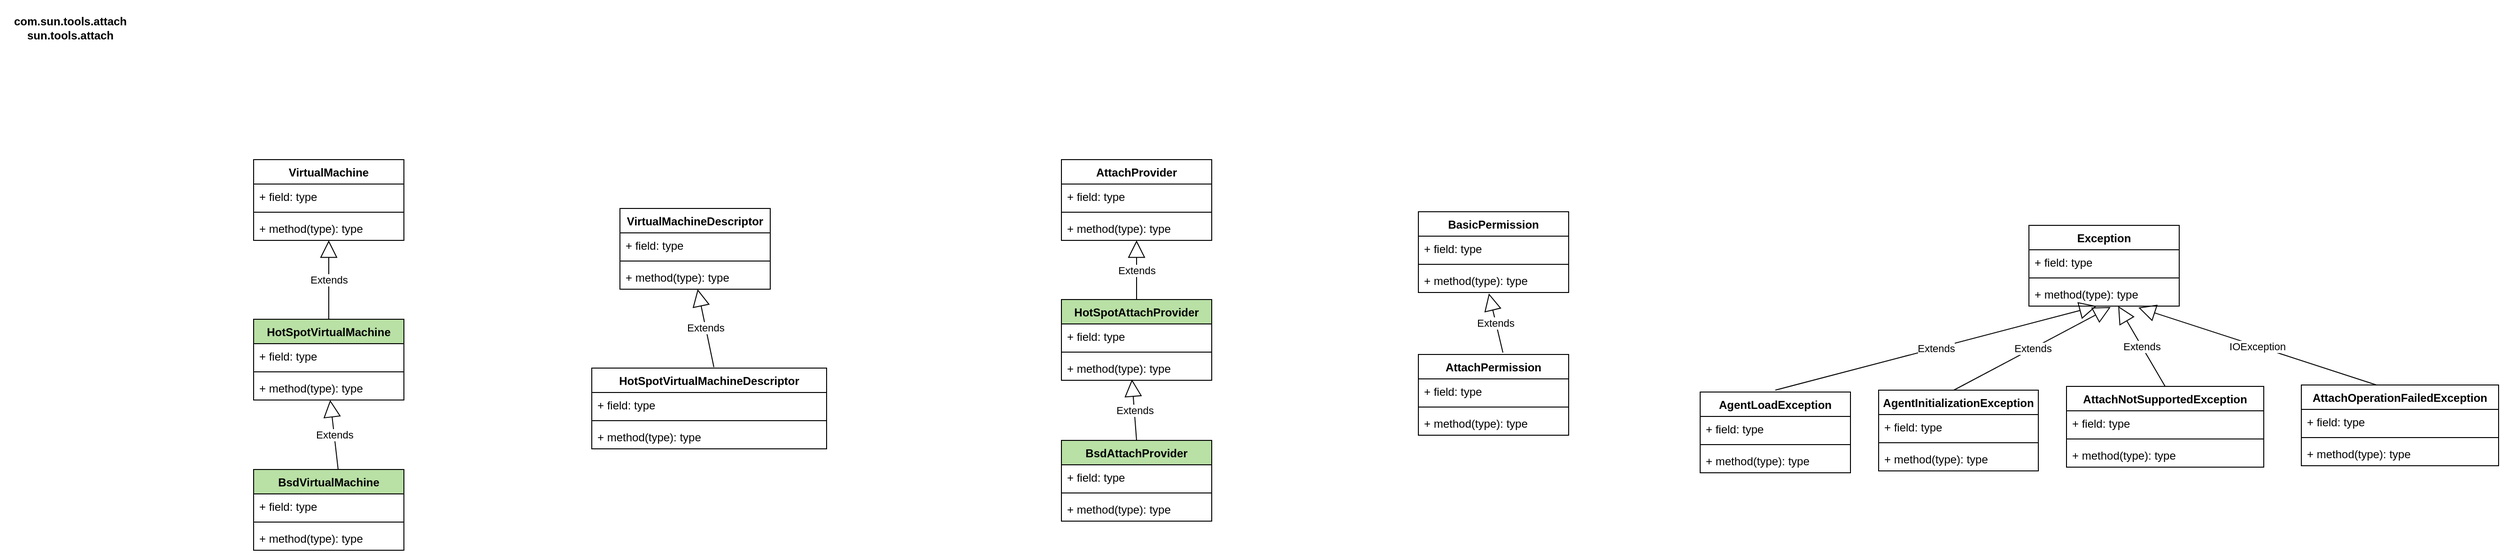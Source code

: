 <mxfile version="13.9.8" type="device"><diagram id="K5Nn2Y2xUsP7F31lJKbY" name="attach"><mxGraphModel dx="1694" dy="844" grid="1" gridSize="10" guides="1" tooltips="1" connect="1" arrows="1" fold="1" page="1" pageScale="1" pageWidth="33000" pageHeight="46810" math="0" shadow="0"><root><mxCell id="0"/><mxCell id="1" parent="0"/><mxCell id="NNiNs-ml22WPgrtMLb5p-1" value="VirtualMachine" style="swimlane;fontStyle=1;align=center;verticalAlign=top;childLayout=stackLayout;horizontal=1;startSize=26;horizontalStack=0;resizeParent=1;resizeParentMax=0;resizeLast=0;collapsible=1;marginBottom=0;" parent="1" vertex="1"><mxGeometry x="470" y="210" width="160" height="86" as="geometry"/></mxCell><mxCell id="NNiNs-ml22WPgrtMLb5p-2" value="+ field: type" style="text;strokeColor=none;fillColor=none;align=left;verticalAlign=top;spacingLeft=4;spacingRight=4;overflow=hidden;rotatable=0;points=[[0,0.5],[1,0.5]];portConstraint=eastwest;" parent="NNiNs-ml22WPgrtMLb5p-1" vertex="1"><mxGeometry y="26" width="160" height="26" as="geometry"/></mxCell><mxCell id="NNiNs-ml22WPgrtMLb5p-3" value="" style="line;strokeWidth=1;fillColor=none;align=left;verticalAlign=middle;spacingTop=-1;spacingLeft=3;spacingRight=3;rotatable=0;labelPosition=right;points=[];portConstraint=eastwest;" parent="NNiNs-ml22WPgrtMLb5p-1" vertex="1"><mxGeometry y="52" width="160" height="8" as="geometry"/></mxCell><mxCell id="NNiNs-ml22WPgrtMLb5p-4" value="+ method(type): type" style="text;strokeColor=none;fillColor=none;align=left;verticalAlign=top;spacingLeft=4;spacingRight=4;overflow=hidden;rotatable=0;points=[[0,0.5],[1,0.5]];portConstraint=eastwest;" parent="NNiNs-ml22WPgrtMLb5p-1" vertex="1"><mxGeometry y="60" width="160" height="26" as="geometry"/></mxCell><mxCell id="NNiNs-ml22WPgrtMLb5p-5" value="HotSpotVirtualMachine" style="swimlane;fontStyle=1;align=center;verticalAlign=top;childLayout=stackLayout;horizontal=1;startSize=26;horizontalStack=0;resizeParent=1;resizeParentMax=0;resizeLast=0;collapsible=1;marginBottom=0;fillColor=#B9E0A5;" parent="1" vertex="1"><mxGeometry x="470" y="380" width="160" height="86" as="geometry"/></mxCell><mxCell id="NNiNs-ml22WPgrtMLb5p-6" value="Extends" style="endArrow=block;endSize=16;endFill=0;html=1;entryX=0.5;entryY=1;entryDx=0;entryDy=0;entryPerimeter=0;" parent="NNiNs-ml22WPgrtMLb5p-5" target="NNiNs-ml22WPgrtMLb5p-4" edge="1"><mxGeometry width="160" relative="1" as="geometry"><mxPoint x="80" as="sourcePoint"/><mxPoint x="240" as="targetPoint"/></mxGeometry></mxCell><mxCell id="NNiNs-ml22WPgrtMLb5p-7" value="+ field: type" style="text;strokeColor=none;fillColor=none;align=left;verticalAlign=top;spacingLeft=4;spacingRight=4;overflow=hidden;rotatable=0;points=[[0,0.5],[1,0.5]];portConstraint=eastwest;" parent="NNiNs-ml22WPgrtMLb5p-5" vertex="1"><mxGeometry y="26" width="160" height="26" as="geometry"/></mxCell><mxCell id="NNiNs-ml22WPgrtMLb5p-8" value="" style="line;strokeWidth=1;fillColor=none;align=left;verticalAlign=middle;spacingTop=-1;spacingLeft=3;spacingRight=3;rotatable=0;labelPosition=right;points=[];portConstraint=eastwest;" parent="NNiNs-ml22WPgrtMLb5p-5" vertex="1"><mxGeometry y="52" width="160" height="8" as="geometry"/></mxCell><mxCell id="NNiNs-ml22WPgrtMLb5p-9" value="+ method(type): type" style="text;strokeColor=none;fillColor=none;align=left;verticalAlign=top;spacingLeft=4;spacingRight=4;overflow=hidden;rotatable=0;points=[[0,0.5],[1,0.5]];portConstraint=eastwest;" parent="NNiNs-ml22WPgrtMLb5p-5" vertex="1"><mxGeometry y="60" width="160" height="26" as="geometry"/></mxCell><mxCell id="NNiNs-ml22WPgrtMLb5p-10" value="BsdVirtualMachine" style="swimlane;fontStyle=1;align=center;verticalAlign=top;childLayout=stackLayout;horizontal=1;startSize=26;horizontalStack=0;resizeParent=1;resizeParentMax=0;resizeLast=0;collapsible=1;marginBottom=0;fillColor=#B9E0A5;" parent="1" vertex="1"><mxGeometry x="470" y="540" width="160" height="86" as="geometry"/></mxCell><mxCell id="NNiNs-ml22WPgrtMLb5p-11" value="Extends" style="endArrow=block;endSize=16;endFill=0;html=1;" parent="NNiNs-ml22WPgrtMLb5p-10" target="NNiNs-ml22WPgrtMLb5p-9" edge="1"><mxGeometry width="160" relative="1" as="geometry"><mxPoint x="90" as="sourcePoint"/><mxPoint x="250" as="targetPoint"/></mxGeometry></mxCell><mxCell id="NNiNs-ml22WPgrtMLb5p-12" value="+ field: type" style="text;strokeColor=none;fillColor=none;align=left;verticalAlign=top;spacingLeft=4;spacingRight=4;overflow=hidden;rotatable=0;points=[[0,0.5],[1,0.5]];portConstraint=eastwest;" parent="NNiNs-ml22WPgrtMLb5p-10" vertex="1"><mxGeometry y="26" width="160" height="26" as="geometry"/></mxCell><mxCell id="NNiNs-ml22WPgrtMLb5p-13" value="" style="line;strokeWidth=1;fillColor=none;align=left;verticalAlign=middle;spacingTop=-1;spacingLeft=3;spacingRight=3;rotatable=0;labelPosition=right;points=[];portConstraint=eastwest;" parent="NNiNs-ml22WPgrtMLb5p-10" vertex="1"><mxGeometry y="52" width="160" height="8" as="geometry"/></mxCell><mxCell id="NNiNs-ml22WPgrtMLb5p-14" value="+ method(type): type" style="text;strokeColor=none;fillColor=none;align=left;verticalAlign=top;spacingLeft=4;spacingRight=4;overflow=hidden;rotatable=0;points=[[0,0.5],[1,0.5]];portConstraint=eastwest;" parent="NNiNs-ml22WPgrtMLb5p-10" vertex="1"><mxGeometry y="60" width="160" height="26" as="geometry"/></mxCell><mxCell id="NNiNs-ml22WPgrtMLb5p-15" value="VirtualMachineDescriptor" style="swimlane;fontStyle=1;align=center;verticalAlign=top;childLayout=stackLayout;horizontal=1;startSize=26;horizontalStack=0;resizeParent=1;resizeParentMax=0;resizeLast=0;collapsible=1;marginBottom=0;" parent="1" vertex="1"><mxGeometry x="860" y="262" width="160" height="86" as="geometry"/></mxCell><mxCell id="NNiNs-ml22WPgrtMLb5p-16" value="+ field: type" style="text;strokeColor=none;fillColor=none;align=left;verticalAlign=top;spacingLeft=4;spacingRight=4;overflow=hidden;rotatable=0;points=[[0,0.5],[1,0.5]];portConstraint=eastwest;" parent="NNiNs-ml22WPgrtMLb5p-15" vertex="1"><mxGeometry y="26" width="160" height="26" as="geometry"/></mxCell><mxCell id="NNiNs-ml22WPgrtMLb5p-17" value="" style="line;strokeWidth=1;fillColor=none;align=left;verticalAlign=middle;spacingTop=-1;spacingLeft=3;spacingRight=3;rotatable=0;labelPosition=right;points=[];portConstraint=eastwest;" parent="NNiNs-ml22WPgrtMLb5p-15" vertex="1"><mxGeometry y="52" width="160" height="8" as="geometry"/></mxCell><mxCell id="NNiNs-ml22WPgrtMLb5p-18" value="+ method(type): type" style="text;strokeColor=none;fillColor=none;align=left;verticalAlign=top;spacingLeft=4;spacingRight=4;overflow=hidden;rotatable=0;points=[[0,0.5],[1,0.5]];portConstraint=eastwest;" parent="NNiNs-ml22WPgrtMLb5p-15" vertex="1"><mxGeometry y="60" width="160" height="26" as="geometry"/></mxCell><mxCell id="NNiNs-ml22WPgrtMLb5p-19" value="HotSpotVirtualMachineDescriptor" style="swimlane;fontStyle=1;align=center;verticalAlign=top;childLayout=stackLayout;horizontal=1;startSize=26;horizontalStack=0;resizeParent=1;resizeParentMax=0;resizeLast=0;collapsible=1;marginBottom=0;" parent="1" vertex="1"><mxGeometry x="830" y="432" width="250" height="86" as="geometry"/></mxCell><mxCell id="NNiNs-ml22WPgrtMLb5p-20" value="+ field: type" style="text;strokeColor=none;fillColor=none;align=left;verticalAlign=top;spacingLeft=4;spacingRight=4;overflow=hidden;rotatable=0;points=[[0,0.5],[1,0.5]];portConstraint=eastwest;" parent="NNiNs-ml22WPgrtMLb5p-19" vertex="1"><mxGeometry y="26" width="250" height="26" as="geometry"/></mxCell><mxCell id="NNiNs-ml22WPgrtMLb5p-21" value="" style="line;strokeWidth=1;fillColor=none;align=left;verticalAlign=middle;spacingTop=-1;spacingLeft=3;spacingRight=3;rotatable=0;labelPosition=right;points=[];portConstraint=eastwest;" parent="NNiNs-ml22WPgrtMLb5p-19" vertex="1"><mxGeometry y="52" width="250" height="8" as="geometry"/></mxCell><mxCell id="NNiNs-ml22WPgrtMLb5p-22" value="+ method(type): type" style="text;strokeColor=none;fillColor=none;align=left;verticalAlign=top;spacingLeft=4;spacingRight=4;overflow=hidden;rotatable=0;points=[[0,0.5],[1,0.5]];portConstraint=eastwest;" parent="NNiNs-ml22WPgrtMLb5p-19" vertex="1"><mxGeometry y="60" width="250" height="26" as="geometry"/></mxCell><mxCell id="NNiNs-ml22WPgrtMLb5p-23" value="Extends" style="endArrow=block;endSize=16;endFill=0;html=1;" parent="NNiNs-ml22WPgrtMLb5p-19" target="NNiNs-ml22WPgrtMLb5p-18" edge="1"><mxGeometry width="160" relative="1" as="geometry"><mxPoint x="130" y="-1" as="sourcePoint"/><mxPoint x="290" y="-1" as="targetPoint"/></mxGeometry></mxCell><mxCell id="aI5GJlUOhgC04J1Bxuo0-1" value="AttachProvider" style="swimlane;fontStyle=1;align=center;verticalAlign=top;childLayout=stackLayout;horizontal=1;startSize=26;horizontalStack=0;resizeParent=1;resizeParentMax=0;resizeLast=0;collapsible=1;marginBottom=0;fillColor=#FFFFFF;" parent="1" vertex="1"><mxGeometry x="1330" y="210" width="160" height="86" as="geometry"/></mxCell><mxCell id="aI5GJlUOhgC04J1Bxuo0-2" value="+ field: type" style="text;strokeColor=none;fillColor=none;align=left;verticalAlign=top;spacingLeft=4;spacingRight=4;overflow=hidden;rotatable=0;points=[[0,0.5],[1,0.5]];portConstraint=eastwest;" parent="aI5GJlUOhgC04J1Bxuo0-1" vertex="1"><mxGeometry y="26" width="160" height="26" as="geometry"/></mxCell><mxCell id="aI5GJlUOhgC04J1Bxuo0-3" value="" style="line;strokeWidth=1;fillColor=none;align=left;verticalAlign=middle;spacingTop=-1;spacingLeft=3;spacingRight=3;rotatable=0;labelPosition=right;points=[];portConstraint=eastwest;" parent="aI5GJlUOhgC04J1Bxuo0-1" vertex="1"><mxGeometry y="52" width="160" height="8" as="geometry"/></mxCell><mxCell id="aI5GJlUOhgC04J1Bxuo0-4" value="+ method(type): type" style="text;strokeColor=none;fillColor=none;align=left;verticalAlign=top;spacingLeft=4;spacingRight=4;overflow=hidden;rotatable=0;points=[[0,0.5],[1,0.5]];portConstraint=eastwest;" parent="aI5GJlUOhgC04J1Bxuo0-1" vertex="1"><mxGeometry y="60" width="160" height="26" as="geometry"/></mxCell><mxCell id="aI5GJlUOhgC04J1Bxuo0-5" value="HotSpotAttachProvider" style="swimlane;fontStyle=1;align=center;verticalAlign=top;childLayout=stackLayout;horizontal=1;startSize=26;horizontalStack=0;resizeParent=1;resizeParentMax=0;resizeLast=0;collapsible=1;marginBottom=0;fillColor=#B9E0A5;" parent="1" vertex="1"><mxGeometry x="1330" y="359" width="160" height="86" as="geometry"/></mxCell><mxCell id="aI5GJlUOhgC04J1Bxuo0-9" value="Extends" style="endArrow=block;endSize=16;endFill=0;html=1;" parent="aI5GJlUOhgC04J1Bxuo0-5" target="aI5GJlUOhgC04J1Bxuo0-4" edge="1"><mxGeometry width="160" relative="1" as="geometry"><mxPoint x="80" as="sourcePoint"/><mxPoint x="240" as="targetPoint"/></mxGeometry></mxCell><mxCell id="aI5GJlUOhgC04J1Bxuo0-6" value="+ field: type" style="text;strokeColor=none;fillColor=none;align=left;verticalAlign=top;spacingLeft=4;spacingRight=4;overflow=hidden;rotatable=0;points=[[0,0.5],[1,0.5]];portConstraint=eastwest;" parent="aI5GJlUOhgC04J1Bxuo0-5" vertex="1"><mxGeometry y="26" width="160" height="26" as="geometry"/></mxCell><mxCell id="aI5GJlUOhgC04J1Bxuo0-7" value="" style="line;strokeWidth=1;fillColor=none;align=left;verticalAlign=middle;spacingTop=-1;spacingLeft=3;spacingRight=3;rotatable=0;labelPosition=right;points=[];portConstraint=eastwest;" parent="aI5GJlUOhgC04J1Bxuo0-5" vertex="1"><mxGeometry y="52" width="160" height="8" as="geometry"/></mxCell><mxCell id="aI5GJlUOhgC04J1Bxuo0-8" value="+ method(type): type" style="text;strokeColor=none;fillColor=none;align=left;verticalAlign=top;spacingLeft=4;spacingRight=4;overflow=hidden;rotatable=0;points=[[0,0.5],[1,0.5]];portConstraint=eastwest;" parent="aI5GJlUOhgC04J1Bxuo0-5" vertex="1"><mxGeometry y="60" width="160" height="26" as="geometry"/></mxCell><mxCell id="aI5GJlUOhgC04J1Bxuo0-10" value="BsdAttachProvider" style="swimlane;fontStyle=1;align=center;verticalAlign=top;childLayout=stackLayout;horizontal=1;startSize=26;horizontalStack=0;resizeParent=1;resizeParentMax=0;resizeLast=0;collapsible=1;marginBottom=0;fillColor=#B9E0A5;" parent="1" vertex="1"><mxGeometry x="1330" y="509" width="160" height="86" as="geometry"/></mxCell><mxCell id="aI5GJlUOhgC04J1Bxuo0-14" value="Extends" style="endArrow=block;endSize=16;endFill=0;html=1;entryX=0.469;entryY=0.962;entryDx=0;entryDy=0;entryPerimeter=0;" parent="aI5GJlUOhgC04J1Bxuo0-10" target="aI5GJlUOhgC04J1Bxuo0-8" edge="1"><mxGeometry width="160" relative="1" as="geometry"><mxPoint x="80" as="sourcePoint"/><mxPoint x="240" as="targetPoint"/></mxGeometry></mxCell><mxCell id="aI5GJlUOhgC04J1Bxuo0-11" value="+ field: type" style="text;strokeColor=none;fillColor=none;align=left;verticalAlign=top;spacingLeft=4;spacingRight=4;overflow=hidden;rotatable=0;points=[[0,0.5],[1,0.5]];portConstraint=eastwest;" parent="aI5GJlUOhgC04J1Bxuo0-10" vertex="1"><mxGeometry y="26" width="160" height="26" as="geometry"/></mxCell><mxCell id="aI5GJlUOhgC04J1Bxuo0-12" value="" style="line;strokeWidth=1;fillColor=none;align=left;verticalAlign=middle;spacingTop=-1;spacingLeft=3;spacingRight=3;rotatable=0;labelPosition=right;points=[];portConstraint=eastwest;" parent="aI5GJlUOhgC04J1Bxuo0-10" vertex="1"><mxGeometry y="52" width="160" height="8" as="geometry"/></mxCell><mxCell id="aI5GJlUOhgC04J1Bxuo0-13" value="+ method(type): type" style="text;strokeColor=none;fillColor=none;align=left;verticalAlign=top;spacingLeft=4;spacingRight=4;overflow=hidden;rotatable=0;points=[[0,0.5],[1,0.5]];portConstraint=eastwest;" parent="aI5GJlUOhgC04J1Bxuo0-10" vertex="1"><mxGeometry y="60" width="160" height="26" as="geometry"/></mxCell><mxCell id="bPCh8EpxUtGWzdh8AmUT-1" value="AttachPermission" style="swimlane;fontStyle=1;align=center;verticalAlign=top;childLayout=stackLayout;horizontal=1;startSize=26;horizontalStack=0;resizeParent=1;resizeParentMax=0;resizeLast=0;collapsible=1;marginBottom=0;" vertex="1" parent="1"><mxGeometry x="1710" y="417.5" width="160" height="86" as="geometry"/></mxCell><mxCell id="bPCh8EpxUtGWzdh8AmUT-2" value="+ field: type" style="text;strokeColor=none;fillColor=none;align=left;verticalAlign=top;spacingLeft=4;spacingRight=4;overflow=hidden;rotatable=0;points=[[0,0.5],[1,0.5]];portConstraint=eastwest;" vertex="1" parent="bPCh8EpxUtGWzdh8AmUT-1"><mxGeometry y="26" width="160" height="26" as="geometry"/></mxCell><mxCell id="bPCh8EpxUtGWzdh8AmUT-3" value="" style="line;strokeWidth=1;fillColor=none;align=left;verticalAlign=middle;spacingTop=-1;spacingLeft=3;spacingRight=3;rotatable=0;labelPosition=right;points=[];portConstraint=eastwest;" vertex="1" parent="bPCh8EpxUtGWzdh8AmUT-1"><mxGeometry y="52" width="160" height="8" as="geometry"/></mxCell><mxCell id="bPCh8EpxUtGWzdh8AmUT-4" value="+ method(type): type" style="text;strokeColor=none;fillColor=none;align=left;verticalAlign=top;spacingLeft=4;spacingRight=4;overflow=hidden;rotatable=0;points=[[0,0.5],[1,0.5]];portConstraint=eastwest;" vertex="1" parent="bPCh8EpxUtGWzdh8AmUT-1"><mxGeometry y="60" width="160" height="26" as="geometry"/></mxCell><mxCell id="bPCh8EpxUtGWzdh8AmUT-9" value="Extends" style="endArrow=block;endSize=16;endFill=0;html=1;entryX=0.469;entryY=1.038;entryDx=0;entryDy=0;entryPerimeter=0;" edge="1" parent="bPCh8EpxUtGWzdh8AmUT-1" target="bPCh8EpxUtGWzdh8AmUT-8"><mxGeometry width="160" relative="1" as="geometry"><mxPoint x="90" y="-2" as="sourcePoint"/><mxPoint x="250" y="-2" as="targetPoint"/></mxGeometry></mxCell><mxCell id="bPCh8EpxUtGWzdh8AmUT-5" value="BasicPermission" style="swimlane;fontStyle=1;align=center;verticalAlign=top;childLayout=stackLayout;horizontal=1;startSize=26;horizontalStack=0;resizeParent=1;resizeParentMax=0;resizeLast=0;collapsible=1;marginBottom=0;" vertex="1" parent="1"><mxGeometry x="1710" y="265.5" width="160" height="86" as="geometry"/></mxCell><mxCell id="bPCh8EpxUtGWzdh8AmUT-6" value="+ field: type" style="text;strokeColor=none;fillColor=none;align=left;verticalAlign=top;spacingLeft=4;spacingRight=4;overflow=hidden;rotatable=0;points=[[0,0.5],[1,0.5]];portConstraint=eastwest;" vertex="1" parent="bPCh8EpxUtGWzdh8AmUT-5"><mxGeometry y="26" width="160" height="26" as="geometry"/></mxCell><mxCell id="bPCh8EpxUtGWzdh8AmUT-7" value="" style="line;strokeWidth=1;fillColor=none;align=left;verticalAlign=middle;spacingTop=-1;spacingLeft=3;spacingRight=3;rotatable=0;labelPosition=right;points=[];portConstraint=eastwest;" vertex="1" parent="bPCh8EpxUtGWzdh8AmUT-5"><mxGeometry y="52" width="160" height="8" as="geometry"/></mxCell><mxCell id="bPCh8EpxUtGWzdh8AmUT-8" value="+ method(type): type" style="text;strokeColor=none;fillColor=none;align=left;verticalAlign=top;spacingLeft=4;spacingRight=4;overflow=hidden;rotatable=0;points=[[0,0.5],[1,0.5]];portConstraint=eastwest;" vertex="1" parent="bPCh8EpxUtGWzdh8AmUT-5"><mxGeometry y="60" width="160" height="26" as="geometry"/></mxCell><mxCell id="bPCh8EpxUtGWzdh8AmUT-10" value="Exception" style="swimlane;fontStyle=1;align=center;verticalAlign=top;childLayout=stackLayout;horizontal=1;startSize=26;horizontalStack=0;resizeParent=1;resizeParentMax=0;resizeLast=0;collapsible=1;marginBottom=0;" vertex="1" parent="1"><mxGeometry x="2360" y="280" width="160" height="86" as="geometry"/></mxCell><mxCell id="bPCh8EpxUtGWzdh8AmUT-11" value="+ field: type" style="text;strokeColor=none;fillColor=none;align=left;verticalAlign=top;spacingLeft=4;spacingRight=4;overflow=hidden;rotatable=0;points=[[0,0.5],[1,0.5]];portConstraint=eastwest;" vertex="1" parent="bPCh8EpxUtGWzdh8AmUT-10"><mxGeometry y="26" width="160" height="26" as="geometry"/></mxCell><mxCell id="bPCh8EpxUtGWzdh8AmUT-12" value="" style="line;strokeWidth=1;fillColor=none;align=left;verticalAlign=middle;spacingTop=-1;spacingLeft=3;spacingRight=3;rotatable=0;labelPosition=right;points=[];portConstraint=eastwest;" vertex="1" parent="bPCh8EpxUtGWzdh8AmUT-10"><mxGeometry y="52" width="160" height="8" as="geometry"/></mxCell><mxCell id="bPCh8EpxUtGWzdh8AmUT-13" value="+ method(type): type" style="text;strokeColor=none;fillColor=none;align=left;verticalAlign=top;spacingLeft=4;spacingRight=4;overflow=hidden;rotatable=0;points=[[0,0.5],[1,0.5]];portConstraint=eastwest;" vertex="1" parent="bPCh8EpxUtGWzdh8AmUT-10"><mxGeometry y="60" width="160" height="26" as="geometry"/></mxCell><mxCell id="bPCh8EpxUtGWzdh8AmUT-14" value="AgentLoadException" style="swimlane;fontStyle=1;align=center;verticalAlign=top;childLayout=stackLayout;horizontal=1;startSize=26;horizontalStack=0;resizeParent=1;resizeParentMax=0;resizeLast=0;collapsible=1;marginBottom=0;" vertex="1" parent="1"><mxGeometry x="2010" y="457.5" width="160" height="86" as="geometry"/></mxCell><mxCell id="bPCh8EpxUtGWzdh8AmUT-15" value="+ field: type" style="text;strokeColor=none;fillColor=none;align=left;verticalAlign=top;spacingLeft=4;spacingRight=4;overflow=hidden;rotatable=0;points=[[0,0.5],[1,0.5]];portConstraint=eastwest;" vertex="1" parent="bPCh8EpxUtGWzdh8AmUT-14"><mxGeometry y="26" width="160" height="26" as="geometry"/></mxCell><mxCell id="bPCh8EpxUtGWzdh8AmUT-16" value="" style="line;strokeWidth=1;fillColor=none;align=left;verticalAlign=middle;spacingTop=-1;spacingLeft=3;spacingRight=3;rotatable=0;labelPosition=right;points=[];portConstraint=eastwest;" vertex="1" parent="bPCh8EpxUtGWzdh8AmUT-14"><mxGeometry y="52" width="160" height="8" as="geometry"/></mxCell><mxCell id="bPCh8EpxUtGWzdh8AmUT-17" value="+ method(type): type" style="text;strokeColor=none;fillColor=none;align=left;verticalAlign=top;spacingLeft=4;spacingRight=4;overflow=hidden;rotatable=0;points=[[0,0.5],[1,0.5]];portConstraint=eastwest;" vertex="1" parent="bPCh8EpxUtGWzdh8AmUT-14"><mxGeometry y="60" width="160" height="26" as="geometry"/></mxCell><mxCell id="bPCh8EpxUtGWzdh8AmUT-18" value="Extends" style="endArrow=block;endSize=16;endFill=0;html=1;entryX=0.45;entryY=1;entryDx=0;entryDy=0;entryPerimeter=0;" edge="1" parent="bPCh8EpxUtGWzdh8AmUT-14" target="bPCh8EpxUtGWzdh8AmUT-13"><mxGeometry width="160" relative="1" as="geometry"><mxPoint x="80" y="-2" as="sourcePoint"/><mxPoint x="240" y="-2" as="targetPoint"/></mxGeometry></mxCell><mxCell id="bPCh8EpxUtGWzdh8AmUT-19" value="AgentInitializationException" style="swimlane;fontStyle=1;align=center;verticalAlign=top;childLayout=stackLayout;horizontal=1;startSize=26;horizontalStack=0;resizeParent=1;resizeParentMax=0;resizeLast=0;collapsible=1;marginBottom=0;" vertex="1" parent="1"><mxGeometry x="2200" y="455.5" width="170" height="86" as="geometry"/></mxCell><mxCell id="bPCh8EpxUtGWzdh8AmUT-23" value="Extends" style="endArrow=block;endSize=16;endFill=0;html=1;entryX=0.544;entryY=1.038;entryDx=0;entryDy=0;entryPerimeter=0;" edge="1" parent="bPCh8EpxUtGWzdh8AmUT-19" target="bPCh8EpxUtGWzdh8AmUT-13"><mxGeometry width="160" relative="1" as="geometry"><mxPoint x="80" as="sourcePoint"/><mxPoint x="240" as="targetPoint"/></mxGeometry></mxCell><mxCell id="bPCh8EpxUtGWzdh8AmUT-20" value="+ field: type" style="text;strokeColor=none;fillColor=none;align=left;verticalAlign=top;spacingLeft=4;spacingRight=4;overflow=hidden;rotatable=0;points=[[0,0.5],[1,0.5]];portConstraint=eastwest;" vertex="1" parent="bPCh8EpxUtGWzdh8AmUT-19"><mxGeometry y="26" width="170" height="26" as="geometry"/></mxCell><mxCell id="bPCh8EpxUtGWzdh8AmUT-21" value="" style="line;strokeWidth=1;fillColor=none;align=left;verticalAlign=middle;spacingTop=-1;spacingLeft=3;spacingRight=3;rotatable=0;labelPosition=right;points=[];portConstraint=eastwest;" vertex="1" parent="bPCh8EpxUtGWzdh8AmUT-19"><mxGeometry y="52" width="170" height="8" as="geometry"/></mxCell><mxCell id="bPCh8EpxUtGWzdh8AmUT-22" value="+ method(type): type" style="text;strokeColor=none;fillColor=none;align=left;verticalAlign=top;spacingLeft=4;spacingRight=4;overflow=hidden;rotatable=0;points=[[0,0.5],[1,0.5]];portConstraint=eastwest;" vertex="1" parent="bPCh8EpxUtGWzdh8AmUT-19"><mxGeometry y="60" width="170" height="26" as="geometry"/></mxCell><mxCell id="bPCh8EpxUtGWzdh8AmUT-24" value="AttachNotSupportedException" style="swimlane;fontStyle=1;align=center;verticalAlign=top;childLayout=stackLayout;horizontal=1;startSize=26;horizontalStack=0;resizeParent=1;resizeParentMax=0;resizeLast=0;collapsible=1;marginBottom=0;" vertex="1" parent="1"><mxGeometry x="2400" y="451.5" width="210" height="86" as="geometry"/></mxCell><mxCell id="bPCh8EpxUtGWzdh8AmUT-25" value="+ field: type" style="text;strokeColor=none;fillColor=none;align=left;verticalAlign=top;spacingLeft=4;spacingRight=4;overflow=hidden;rotatable=0;points=[[0,0.5],[1,0.5]];portConstraint=eastwest;" vertex="1" parent="bPCh8EpxUtGWzdh8AmUT-24"><mxGeometry y="26" width="210" height="26" as="geometry"/></mxCell><mxCell id="bPCh8EpxUtGWzdh8AmUT-26" value="" style="line;strokeWidth=1;fillColor=none;align=left;verticalAlign=middle;spacingTop=-1;spacingLeft=3;spacingRight=3;rotatable=0;labelPosition=right;points=[];portConstraint=eastwest;" vertex="1" parent="bPCh8EpxUtGWzdh8AmUT-24"><mxGeometry y="52" width="210" height="8" as="geometry"/></mxCell><mxCell id="bPCh8EpxUtGWzdh8AmUT-27" value="+ method(type): type" style="text;strokeColor=none;fillColor=none;align=left;verticalAlign=top;spacingLeft=4;spacingRight=4;overflow=hidden;rotatable=0;points=[[0,0.5],[1,0.5]];portConstraint=eastwest;" vertex="1" parent="bPCh8EpxUtGWzdh8AmUT-24"><mxGeometry y="60" width="210" height="26" as="geometry"/></mxCell><mxCell id="bPCh8EpxUtGWzdh8AmUT-28" value="Extends" style="endArrow=block;endSize=16;endFill=0;html=1;entryX=0.594;entryY=1;entryDx=0;entryDy=0;entryPerimeter=0;exitX=0.5;exitY=0;exitDx=0;exitDy=0;" edge="1" parent="1" source="bPCh8EpxUtGWzdh8AmUT-24" target="bPCh8EpxUtGWzdh8AmUT-13"><mxGeometry width="160" relative="1" as="geometry"><mxPoint x="2490" y="435.5" as="sourcePoint"/><mxPoint x="2650" y="435.5" as="targetPoint"/></mxGeometry></mxCell><mxCell id="bPCh8EpxUtGWzdh8AmUT-29" value="&lt;b&gt;com.sun.tools.attach&lt;br&gt;sun.tools.attach&lt;/b&gt;" style="text;html=1;strokeColor=none;fillColor=none;align=center;verticalAlign=middle;whiteSpace=wrap;rounded=0;" vertex="1" parent="1"><mxGeometry x="200" y="40" width="150" height="60" as="geometry"/></mxCell><mxCell id="bPCh8EpxUtGWzdh8AmUT-30" value="AttachOperationFailedException" style="swimlane;fontStyle=1;align=center;verticalAlign=top;childLayout=stackLayout;horizontal=1;startSize=26;horizontalStack=0;resizeParent=1;resizeParentMax=0;resizeLast=0;collapsible=1;marginBottom=0;fillColor=#FFFFFF;" vertex="1" parent="1"><mxGeometry x="2650" y="450" width="210" height="86" as="geometry"/></mxCell><mxCell id="bPCh8EpxUtGWzdh8AmUT-34" value="IOException" style="endArrow=block;endSize=16;endFill=0;html=1;entryX=0.728;entryY=1.06;entryDx=0;entryDy=0;entryPerimeter=0;" edge="1" parent="bPCh8EpxUtGWzdh8AmUT-30" target="bPCh8EpxUtGWzdh8AmUT-13"><mxGeometry width="160" relative="1" as="geometry"><mxPoint x="80" as="sourcePoint"/><mxPoint x="240" as="targetPoint"/></mxGeometry></mxCell><mxCell id="bPCh8EpxUtGWzdh8AmUT-31" value="+ field: type" style="text;strokeColor=none;fillColor=none;align=left;verticalAlign=top;spacingLeft=4;spacingRight=4;overflow=hidden;rotatable=0;points=[[0,0.5],[1,0.5]];portConstraint=eastwest;" vertex="1" parent="bPCh8EpxUtGWzdh8AmUT-30"><mxGeometry y="26" width="210" height="26" as="geometry"/></mxCell><mxCell id="bPCh8EpxUtGWzdh8AmUT-32" value="" style="line;strokeWidth=1;fillColor=none;align=left;verticalAlign=middle;spacingTop=-1;spacingLeft=3;spacingRight=3;rotatable=0;labelPosition=right;points=[];portConstraint=eastwest;" vertex="1" parent="bPCh8EpxUtGWzdh8AmUT-30"><mxGeometry y="52" width="210" height="8" as="geometry"/></mxCell><mxCell id="bPCh8EpxUtGWzdh8AmUT-33" value="+ method(type): type" style="text;strokeColor=none;fillColor=none;align=left;verticalAlign=top;spacingLeft=4;spacingRight=4;overflow=hidden;rotatable=0;points=[[0,0.5],[1,0.5]];portConstraint=eastwest;" vertex="1" parent="bPCh8EpxUtGWzdh8AmUT-30"><mxGeometry y="60" width="210" height="26" as="geometry"/></mxCell></root></mxGraphModel></diagram></mxfile>